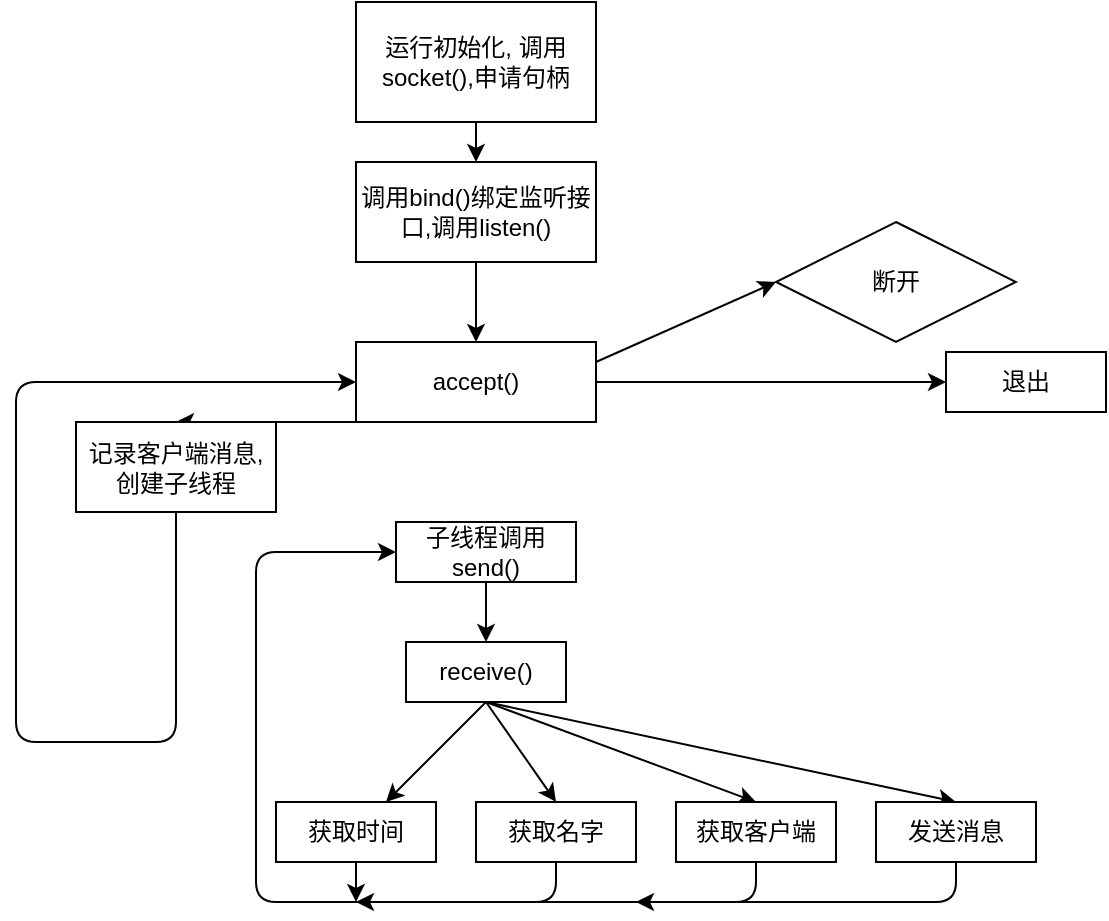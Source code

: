 <mxfile>
    <diagram id="WGA71iFI-qbM65OKo4Sq" name="第 1 页">
        <mxGraphModel dx="857" dy="489" grid="1" gridSize="10" guides="1" tooltips="1" connect="1" arrows="1" fold="1" page="1" pageScale="1" pageWidth="1169" pageHeight="1654" math="0" shadow="0">
            <root>
                <mxCell id="0"/>
                <mxCell id="1" parent="0"/>
                <mxCell id="4" value="" style="edgeStyle=none;html=1;" edge="1" parent="1" source="2" target="3">
                    <mxGeometry relative="1" as="geometry"/>
                </mxCell>
                <mxCell id="2" value="运行初始化, 调用socket(),申请句柄" style="rounded=0;whiteSpace=wrap;html=1;" vertex="1" parent="1">
                    <mxGeometry x="210" y="70" width="120" height="60" as="geometry"/>
                </mxCell>
                <mxCell id="6" value="" style="edgeStyle=none;html=1;" edge="1" parent="1" source="3" target="5">
                    <mxGeometry relative="1" as="geometry"/>
                </mxCell>
                <mxCell id="3" value="调用bind()绑定监听接口,调用listen()" style="rounded=0;whiteSpace=wrap;html=1;" vertex="1" parent="1">
                    <mxGeometry x="210" y="150" width="120" height="50" as="geometry"/>
                </mxCell>
                <mxCell id="14" style="edgeStyle=none;html=1;exitX=0.5;exitY=1;exitDx=0;exitDy=0;entryX=0.5;entryY=0;entryDx=0;entryDy=0;" edge="1" parent="1" source="5" target="13">
                    <mxGeometry relative="1" as="geometry"/>
                </mxCell>
                <mxCell id="24" style="edgeStyle=none;html=1;exitX=1;exitY=0.5;exitDx=0;exitDy=0;entryX=0;entryY=0.5;entryDx=0;entryDy=0;" edge="1" parent="1" source="5" target="19">
                    <mxGeometry relative="1" as="geometry"/>
                </mxCell>
                <mxCell id="26" style="edgeStyle=none;html=1;exitX=1;exitY=0.25;exitDx=0;exitDy=0;entryX=0;entryY=0.5;entryDx=0;entryDy=0;" edge="1" parent="1" source="5" target="7">
                    <mxGeometry relative="1" as="geometry"/>
                </mxCell>
                <mxCell id="5" value="accept()" style="whiteSpace=wrap;html=1;rounded=0;" vertex="1" parent="1">
                    <mxGeometry x="210" y="240" width="120" height="40" as="geometry"/>
                </mxCell>
                <mxCell id="7" value="断开" style="rhombus;whiteSpace=wrap;html=1;rounded=0;" vertex="1" parent="1">
                    <mxGeometry x="420" y="180" width="120" height="60" as="geometry"/>
                </mxCell>
                <mxCell id="29" style="edgeStyle=none;html=1;exitX=0.5;exitY=1;exitDx=0;exitDy=0;entryX=0;entryY=0.5;entryDx=0;entryDy=0;" edge="1" parent="1" source="13" target="5">
                    <mxGeometry relative="1" as="geometry">
                        <mxPoint x="90" y="250" as="targetPoint"/>
                        <Array as="points">
                            <mxPoint x="120" y="440"/>
                            <mxPoint x="40" y="440"/>
                            <mxPoint x="40" y="260"/>
                        </Array>
                    </mxGeometry>
                </mxCell>
                <mxCell id="13" value="记录客户端消息, 创建子线程" style="whiteSpace=wrap;html=1;rounded=0;" vertex="1" parent="1">
                    <mxGeometry x="70" y="280" width="100" height="45" as="geometry"/>
                </mxCell>
                <mxCell id="30" value="" style="edgeStyle=none;html=1;" edge="1" parent="1" source="15" target="17">
                    <mxGeometry relative="1" as="geometry"/>
                </mxCell>
                <mxCell id="15" value="子线程调用send()" style="whiteSpace=wrap;html=1;rounded=0;" vertex="1" parent="1">
                    <mxGeometry x="230" y="330" width="90" height="30" as="geometry"/>
                </mxCell>
                <mxCell id="34" style="edgeStyle=none;html=1;exitX=0.5;exitY=1;exitDx=0;exitDy=0;" edge="1" parent="1" source="17" target="31">
                    <mxGeometry relative="1" as="geometry"/>
                </mxCell>
                <mxCell id="36" style="edgeStyle=none;html=1;exitX=0.5;exitY=1;exitDx=0;exitDy=0;entryX=0.5;entryY=0;entryDx=0;entryDy=0;" edge="1" parent="1" source="17" target="35">
                    <mxGeometry relative="1" as="geometry"/>
                </mxCell>
                <mxCell id="41" style="edgeStyle=none;html=1;exitX=0.5;exitY=1;exitDx=0;exitDy=0;entryX=0.5;entryY=0;entryDx=0;entryDy=0;" edge="1" parent="1" source="17" target="40">
                    <mxGeometry relative="1" as="geometry"/>
                </mxCell>
                <mxCell id="44" style="edgeStyle=none;html=1;exitX=0.5;exitY=1;exitDx=0;exitDy=0;entryX=0.5;entryY=0;entryDx=0;entryDy=0;" edge="1" parent="1" source="17" target="43">
                    <mxGeometry relative="1" as="geometry"/>
                </mxCell>
                <mxCell id="17" value="receive()" style="whiteSpace=wrap;html=1;rounded=0;" vertex="1" parent="1">
                    <mxGeometry x="235" y="390" width="80" height="30" as="geometry"/>
                </mxCell>
                <mxCell id="19" value="退出" style="whiteSpace=wrap;html=1;rounded=0;" vertex="1" parent="1">
                    <mxGeometry x="505" y="245" width="80" height="30" as="geometry"/>
                </mxCell>
                <mxCell id="39" style="edgeStyle=none;html=1;exitX=0.5;exitY=1;exitDx=0;exitDy=0;" edge="1" parent="1" source="31">
                    <mxGeometry relative="1" as="geometry">
                        <mxPoint x="210" y="520" as="targetPoint"/>
                    </mxGeometry>
                </mxCell>
                <mxCell id="31" value="获取时间" style="whiteSpace=wrap;html=1;rounded=0;" vertex="1" parent="1">
                    <mxGeometry x="170" y="470" width="80" height="30" as="geometry"/>
                </mxCell>
                <mxCell id="38" style="edgeStyle=none;html=1;exitX=0.5;exitY=1;exitDx=0;exitDy=0;entryX=0;entryY=0.5;entryDx=0;entryDy=0;" edge="1" parent="1" source="35" target="15">
                    <mxGeometry relative="1" as="geometry">
                        <mxPoint x="160" y="350" as="targetPoint"/>
                        <Array as="points">
                            <mxPoint x="310" y="520"/>
                            <mxPoint x="160" y="520"/>
                            <mxPoint x="160" y="345"/>
                        </Array>
                    </mxGeometry>
                </mxCell>
                <mxCell id="35" value="获取名字" style="whiteSpace=wrap;html=1;rounded=0;" vertex="1" parent="1">
                    <mxGeometry x="270" y="470" width="80" height="30" as="geometry"/>
                </mxCell>
                <mxCell id="42" style="edgeStyle=none;html=1;exitX=0.5;exitY=1;exitDx=0;exitDy=0;" edge="1" parent="1" source="40">
                    <mxGeometry relative="1" as="geometry">
                        <mxPoint x="210" y="520" as="targetPoint"/>
                        <Array as="points">
                            <mxPoint x="410" y="520"/>
                        </Array>
                    </mxGeometry>
                </mxCell>
                <mxCell id="40" value="获取客户端" style="whiteSpace=wrap;html=1;rounded=0;" vertex="1" parent="1">
                    <mxGeometry x="370" y="470" width="80" height="30" as="geometry"/>
                </mxCell>
                <mxCell id="45" style="edgeStyle=none;html=1;exitX=0.5;exitY=1;exitDx=0;exitDy=0;" edge="1" parent="1" source="43">
                    <mxGeometry relative="1" as="geometry">
                        <mxPoint x="350" y="520" as="targetPoint"/>
                        <Array as="points">
                            <mxPoint x="510" y="520"/>
                        </Array>
                    </mxGeometry>
                </mxCell>
                <mxCell id="43" value="发送消息" style="whiteSpace=wrap;html=1;rounded=0;" vertex="1" parent="1">
                    <mxGeometry x="470" y="470" width="80" height="30" as="geometry"/>
                </mxCell>
            </root>
        </mxGraphModel>
    </diagram>
</mxfile>